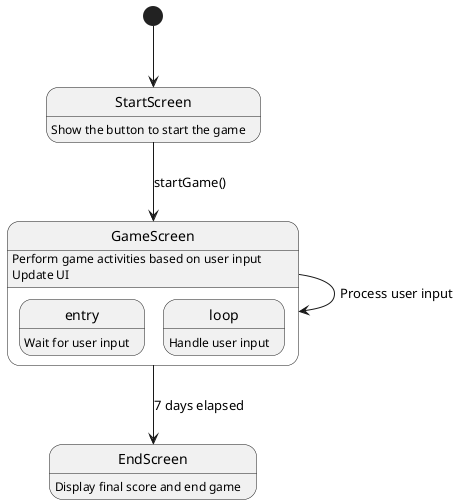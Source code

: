 @startuml

state StartScreen: Show the button to start the game

state GameScreen{
    
    GameScreen: Perform game activities based on user input
    GameScreen: Update UI
    entry: Wait for user input
    loop: Handle user input

}

state EndScreen: Display final score and end game

[*] --> StartScreen
StartScreen --> GameScreen: startGame()
GameScreen --> GameScreen: Process user input
GameScreen --> EndScreen: 7 days elapsed

@enduml